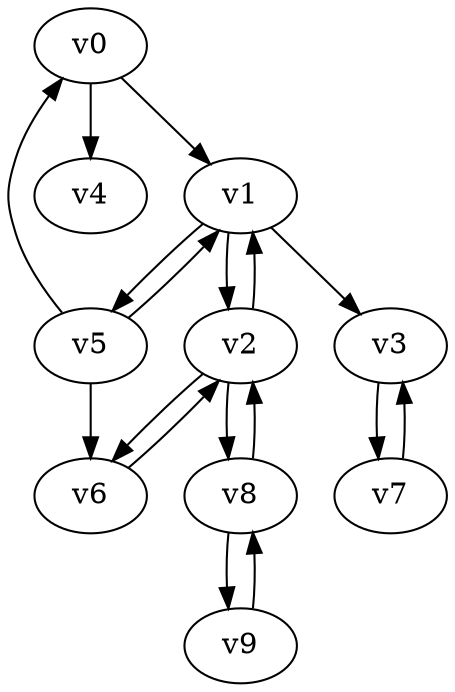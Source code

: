 digraph test004 {
    v0 [name="v0", player=0, weight=8];
    v1 [name="v1", player=1, weight=-2];
    v2 [name="v2", player=0, weight=9];
    v3 [name="v3", player=1, weight=2];
    v4 [name="v4", player=0, weight=-1];
    v5 [name="v5", player=1, weight=4];
    v6 [name="v6", player=0, weight=9];
    v7 [name="v7", player=1, weight=12];
    v8 [name="v8", player=0, weight=4];
    v9 [name="v9", player=1, weight=9];
    v0 -> v1;
    v1 -> v2;
    v2 -> v1;
    v1 -> v3;
    v0 -> v4;
    v1 -> v5;
    v5 -> v1;
    v2 -> v6;
    v6 -> v2;
    v3 -> v7;
    v7 -> v3;
    v2 -> v8;
    v8 -> v2;
    v8 -> v9;
    v9 -> v8;
    v5 -> v6;
    v5 -> v0;
}
